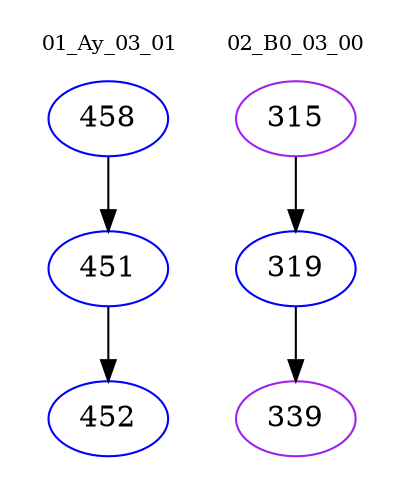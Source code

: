 digraph{
subgraph cluster_0 {
color = white
label = "01_Ay_03_01";
fontsize=10;
T0_458 [label="458", color="blue"]
T0_458 -> T0_451 [color="black"]
T0_451 [label="451", color="blue"]
T0_451 -> T0_452 [color="black"]
T0_452 [label="452", color="blue"]
}
subgraph cluster_1 {
color = white
label = "02_B0_03_00";
fontsize=10;
T1_315 [label="315", color="purple"]
T1_315 -> T1_319 [color="black"]
T1_319 [label="319", color="blue"]
T1_319 -> T1_339 [color="black"]
T1_339 [label="339", color="purple"]
}
}
